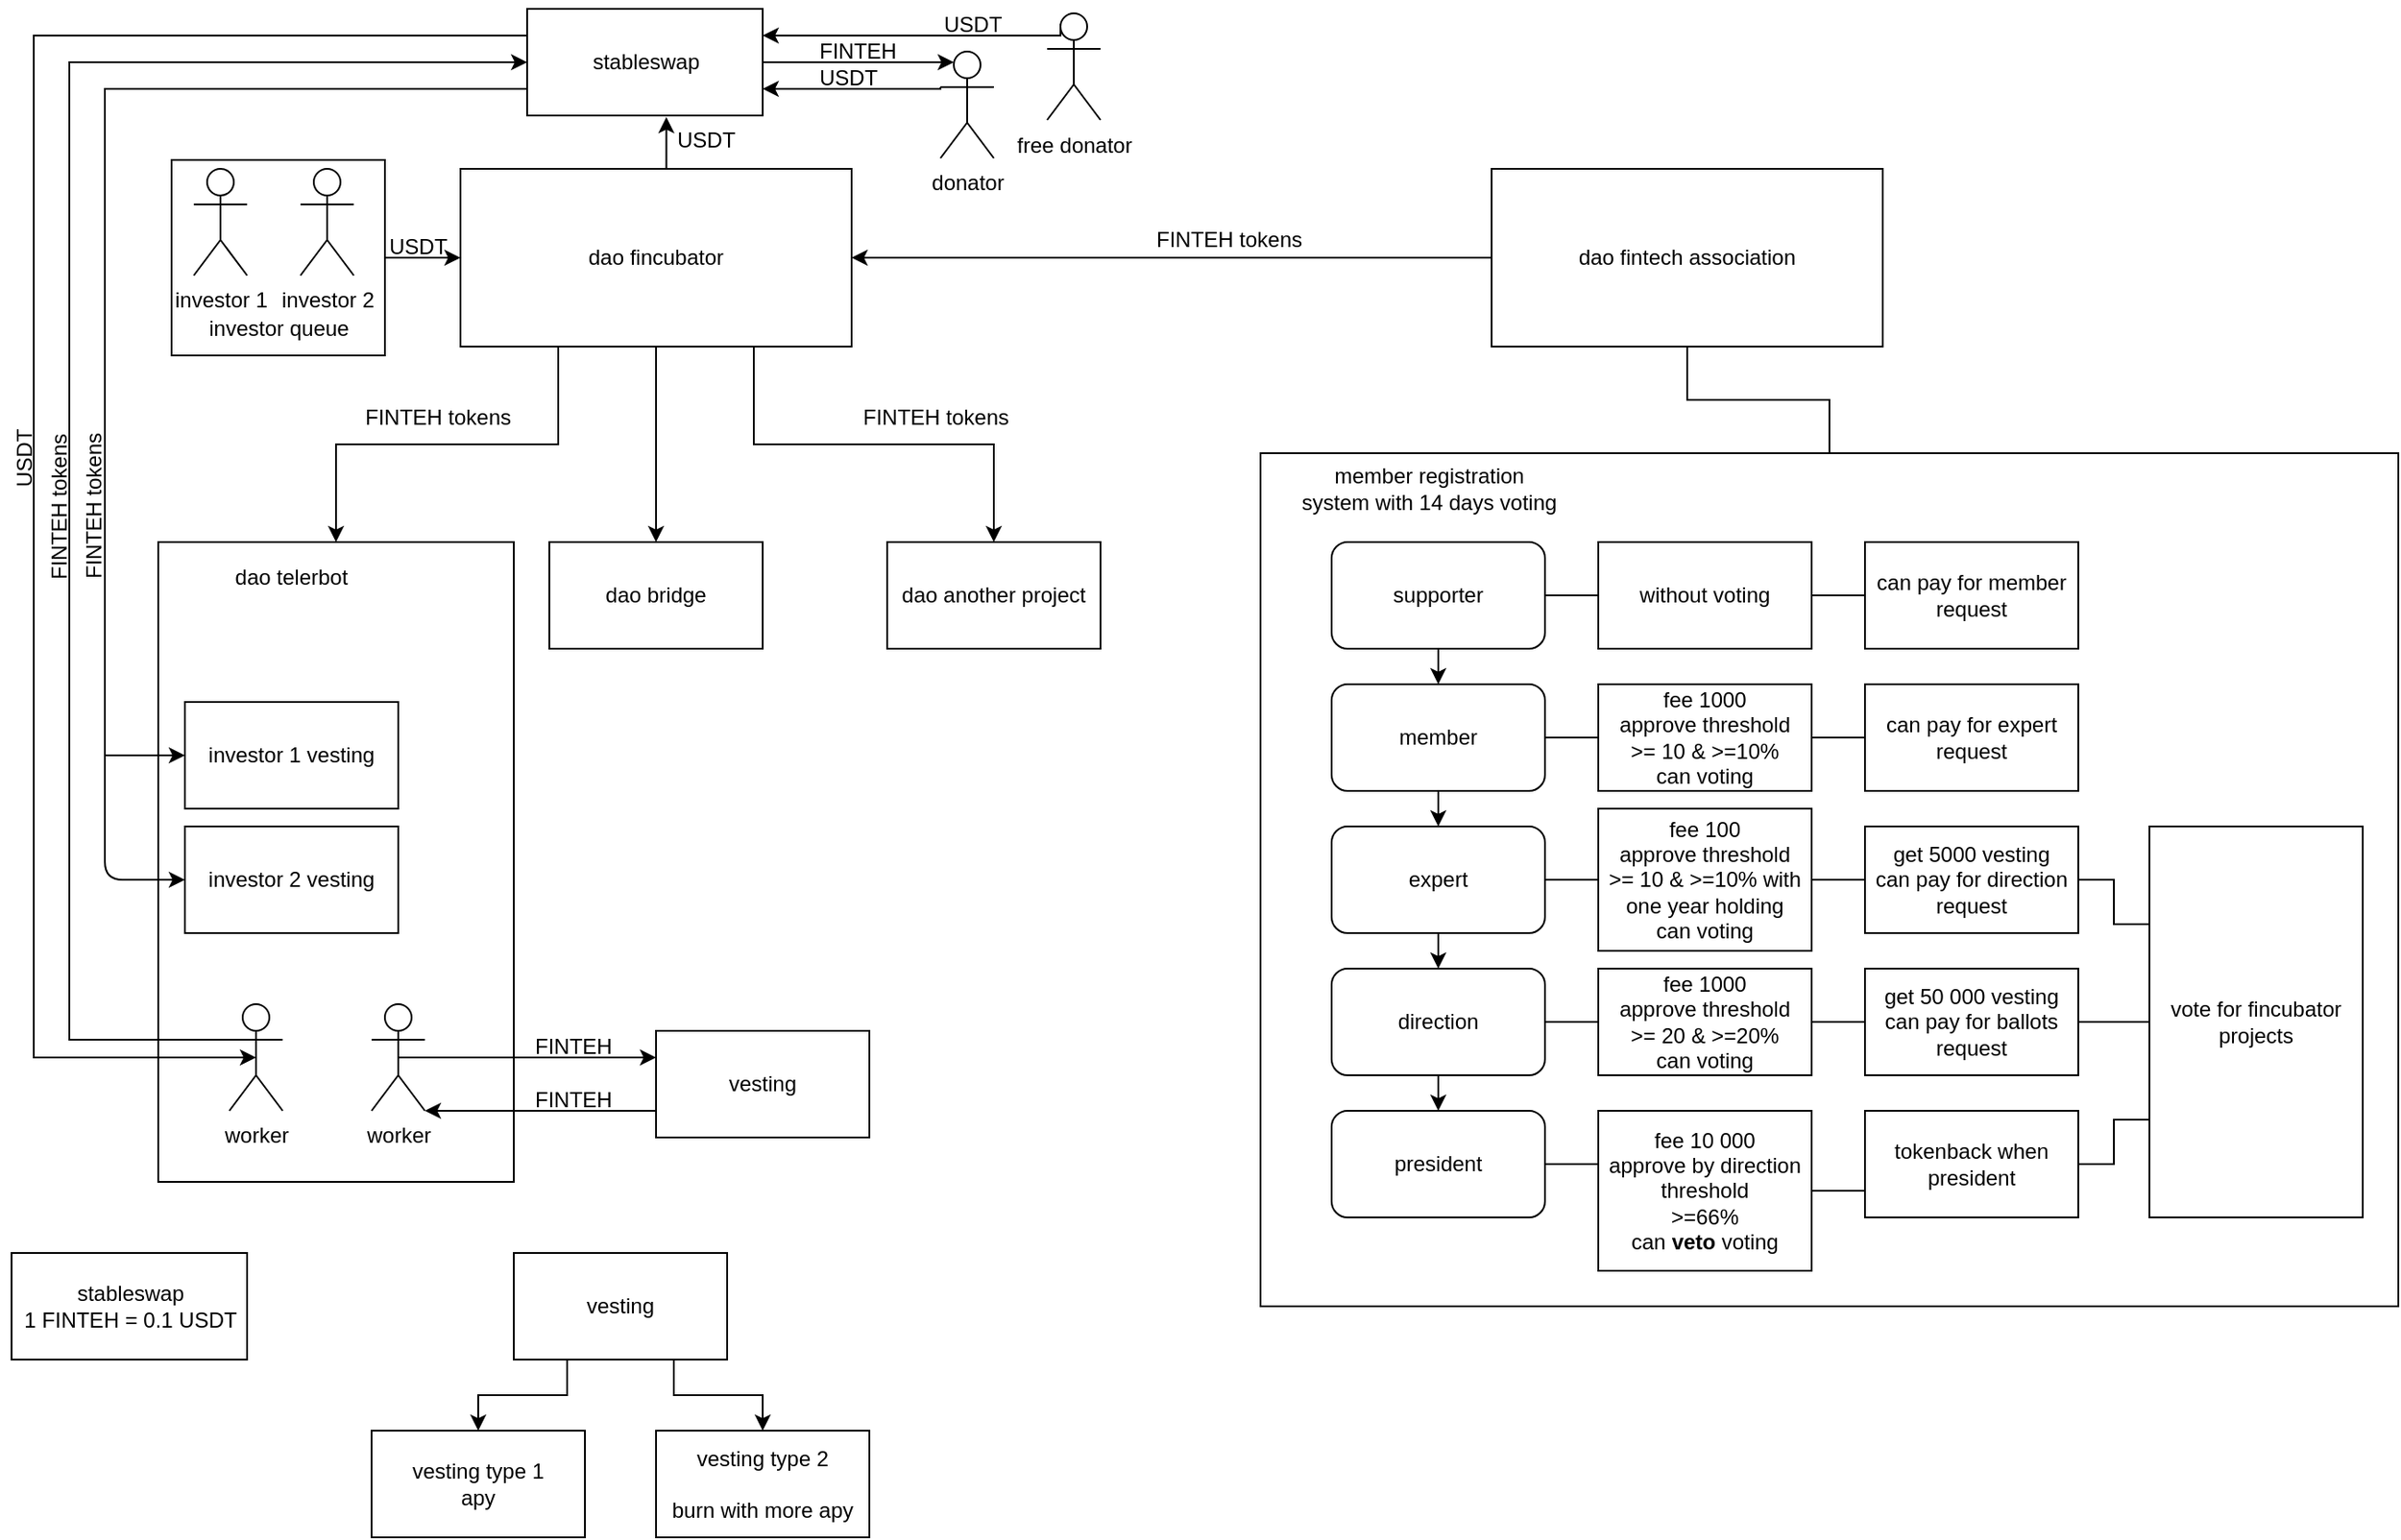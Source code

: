 <mxfile version="14.4.8" type="github">
  <diagram id="6a731a19-8d31-9384-78a2-239565b7b9f0" name="Page-1">
    <mxGraphModel dx="3245" dy="1214" grid="1" gridSize="10" guides="1" tooltips="1" connect="1" arrows="1" fold="1" page="1" pageScale="1" pageWidth="1169" pageHeight="827" background="#ffffff" math="0" shadow="0">
      <root>
        <mxCell id="0" />
        <mxCell id="1" parent="0" />
        <mxCell id="Tn-8CT3KJRF8G7JqvR9h-2187" value="" style="rounded=0;whiteSpace=wrap;html=1;align=left;" vertex="1" parent="1">
          <mxGeometry x="-1056" y="335" width="200" height="360" as="geometry" />
        </mxCell>
        <mxCell id="Tn-8CT3KJRF8G7JqvR9h-2226" value="" style="rounded=0;whiteSpace=wrap;html=1;" vertex="1" parent="1">
          <mxGeometry x="-436" y="285" width="640" height="480" as="geometry" />
        </mxCell>
        <mxCell id="Tn-8CT3KJRF8G7JqvR9h-2229" style="edgeStyle=orthogonalEdgeStyle;rounded=0;orthogonalLoop=1;jettySize=auto;html=1;exitX=0.25;exitY=1;exitDx=0;exitDy=0;entryX=0.5;entryY=0;entryDx=0;entryDy=0;endArrow=classic;endFill=1;" edge="1" parent="1" source="Tn-8CT3KJRF8G7JqvR9h-2185" target="Tn-8CT3KJRF8G7JqvR9h-2187">
          <mxGeometry relative="1" as="geometry" />
        </mxCell>
        <mxCell id="Tn-8CT3KJRF8G7JqvR9h-2232" style="edgeStyle=orthogonalEdgeStyle;rounded=0;orthogonalLoop=1;jettySize=auto;html=1;exitX=0.5;exitY=1;exitDx=0;exitDy=0;entryX=0.5;entryY=0;entryDx=0;entryDy=0;endArrow=classic;endFill=1;" edge="1" parent="1" source="Tn-8CT3KJRF8G7JqvR9h-2185" target="Tn-8CT3KJRF8G7JqvR9h-2227">
          <mxGeometry relative="1" as="geometry" />
        </mxCell>
        <mxCell id="Tn-8CT3KJRF8G7JqvR9h-2233" style="edgeStyle=orthogonalEdgeStyle;rounded=0;orthogonalLoop=1;jettySize=auto;html=1;exitX=0.75;exitY=1;exitDx=0;exitDy=0;entryX=0.5;entryY=0;entryDx=0;entryDy=0;endArrow=classic;endFill=1;" edge="1" parent="1" source="Tn-8CT3KJRF8G7JqvR9h-2185" target="Tn-8CT3KJRF8G7JqvR9h-2228">
          <mxGeometry relative="1" as="geometry" />
        </mxCell>
        <mxCell id="Tn-8CT3KJRF8G7JqvR9h-2254" style="edgeStyle=orthogonalEdgeStyle;rounded=0;orthogonalLoop=1;jettySize=auto;html=1;exitX=0.5;exitY=0;exitDx=0;exitDy=0;entryX=0.591;entryY=1.015;entryDx=0;entryDy=0;entryPerimeter=0;endArrow=classic;endFill=1;" edge="1" parent="1" source="Tn-8CT3KJRF8G7JqvR9h-2185" target="Tn-8CT3KJRF8G7JqvR9h-2186">
          <mxGeometry relative="1" as="geometry" />
        </mxCell>
        <mxCell id="Tn-8CT3KJRF8G7JqvR9h-2185" value="dao fincubator" style="rounded=0;whiteSpace=wrap;html=1;" vertex="1" parent="1">
          <mxGeometry x="-886" y="125" width="220" height="100" as="geometry" />
        </mxCell>
        <mxCell id="Tn-8CT3KJRF8G7JqvR9h-2283" style="edgeStyle=orthogonalEdgeStyle;rounded=0;orthogonalLoop=1;jettySize=auto;html=1;exitX=1;exitY=0.5;exitDx=0;exitDy=0;entryX=0.25;entryY=0.1;entryDx=0;entryDy=0;entryPerimeter=0;startArrow=none;startFill=0;endArrow=classic;endFill=1;" edge="1" parent="1" source="Tn-8CT3KJRF8G7JqvR9h-2186" target="Tn-8CT3KJRF8G7JqvR9h-2244">
          <mxGeometry relative="1" as="geometry">
            <Array as="points">
              <mxPoint x="-666" y="65" />
            </Array>
          </mxGeometry>
        </mxCell>
        <mxCell id="Tn-8CT3KJRF8G7JqvR9h-2289" style="edgeStyle=orthogonalEdgeStyle;rounded=0;orthogonalLoop=1;jettySize=auto;html=1;exitX=0;exitY=0.25;exitDx=0;exitDy=0;entryX=0.5;entryY=0.5;entryDx=0;entryDy=0;entryPerimeter=0;startArrow=none;startFill=0;endArrow=classic;endFill=1;" edge="1" parent="1" source="Tn-8CT3KJRF8G7JqvR9h-2186" target="Tn-8CT3KJRF8G7JqvR9h-2242">
          <mxGeometry relative="1" as="geometry">
            <Array as="points">
              <mxPoint x="-1126" y="50" />
              <mxPoint x="-1126" y="625" />
            </Array>
          </mxGeometry>
        </mxCell>
        <mxCell id="Tn-8CT3KJRF8G7JqvR9h-2296" style="edgeStyle=orthogonalEdgeStyle;rounded=0;orthogonalLoop=1;jettySize=auto;html=1;exitX=0;exitY=0.75;exitDx=0;exitDy=0;entryX=0;entryY=0.5;entryDx=0;entryDy=0;startArrow=none;startFill=0;endArrow=classic;endFill=1;" edge="1" parent="1" source="Tn-8CT3KJRF8G7JqvR9h-2186" target="Tn-8CT3KJRF8G7JqvR9h-2293">
          <mxGeometry relative="1" as="geometry">
            <Array as="points">
              <mxPoint x="-1086" y="80" />
              <mxPoint x="-1086" y="455" />
            </Array>
          </mxGeometry>
        </mxCell>
        <mxCell id="Tn-8CT3KJRF8G7JqvR9h-2186" value="&lt;div&gt;stableswap&lt;/div&gt;" style="rounded=0;whiteSpace=wrap;html=1;" vertex="1" parent="1">
          <mxGeometry x="-848.5" y="35" width="132.5" height="60" as="geometry" />
        </mxCell>
        <mxCell id="Tn-8CT3KJRF8G7JqvR9h-2234" style="edgeStyle=orthogonalEdgeStyle;rounded=0;orthogonalLoop=1;jettySize=auto;html=1;exitX=0.5;exitY=1;exitDx=0;exitDy=0;endArrow=none;endFill=0;" edge="1" parent="1" source="Tn-8CT3KJRF8G7JqvR9h-2188" target="Tn-8CT3KJRF8G7JqvR9h-2226">
          <mxGeometry relative="1" as="geometry" />
        </mxCell>
        <mxCell id="Tn-8CT3KJRF8G7JqvR9h-2235" style="edgeStyle=orthogonalEdgeStyle;rounded=0;orthogonalLoop=1;jettySize=auto;html=1;exitX=0;exitY=0.5;exitDx=0;exitDy=0;endArrow=classic;endFill=1;" edge="1" parent="1" source="Tn-8CT3KJRF8G7JqvR9h-2188" target="Tn-8CT3KJRF8G7JqvR9h-2185">
          <mxGeometry relative="1" as="geometry" />
        </mxCell>
        <mxCell id="Tn-8CT3KJRF8G7JqvR9h-2188" value="dao fintech association" style="rounded=0;whiteSpace=wrap;html=1;" vertex="1" parent="1">
          <mxGeometry x="-306" y="125" width="220" height="100" as="geometry" />
        </mxCell>
        <mxCell id="Tn-8CT3KJRF8G7JqvR9h-2198" style="edgeStyle=orthogonalEdgeStyle;rounded=0;orthogonalLoop=1;jettySize=auto;html=1;exitX=0.5;exitY=1;exitDx=0;exitDy=0;entryX=0.5;entryY=0;entryDx=0;entryDy=0;" edge="1" parent="1" source="Tn-8CT3KJRF8G7JqvR9h-2191" target="Tn-8CT3KJRF8G7JqvR9h-2192">
          <mxGeometry relative="1" as="geometry" />
        </mxCell>
        <mxCell id="Tn-8CT3KJRF8G7JqvR9h-2207" style="edgeStyle=orthogonalEdgeStyle;rounded=0;orthogonalLoop=1;jettySize=auto;html=1;exitX=1;exitY=0.5;exitDx=0;exitDy=0;entryX=0;entryY=0.5;entryDx=0;entryDy=0;endArrow=none;endFill=0;" edge="1" parent="1" source="Tn-8CT3KJRF8G7JqvR9h-2191" target="Tn-8CT3KJRF8G7JqvR9h-2206">
          <mxGeometry relative="1" as="geometry" />
        </mxCell>
        <mxCell id="Tn-8CT3KJRF8G7JqvR9h-2191" value="supporter" style="rounded=1;whiteSpace=wrap;html=1;" vertex="1" parent="1">
          <mxGeometry x="-396" y="335" width="120" height="60" as="geometry" />
        </mxCell>
        <mxCell id="Tn-8CT3KJRF8G7JqvR9h-2199" style="edgeStyle=orthogonalEdgeStyle;rounded=0;orthogonalLoop=1;jettySize=auto;html=1;exitX=0.5;exitY=1;exitDx=0;exitDy=0;entryX=0.5;entryY=0;entryDx=0;entryDy=0;" edge="1" parent="1" source="Tn-8CT3KJRF8G7JqvR9h-2192" target="Tn-8CT3KJRF8G7JqvR9h-2193">
          <mxGeometry relative="1" as="geometry" />
        </mxCell>
        <mxCell id="Tn-8CT3KJRF8G7JqvR9h-2212" style="edgeStyle=orthogonalEdgeStyle;rounded=0;orthogonalLoop=1;jettySize=auto;html=1;exitX=1;exitY=0.5;exitDx=0;exitDy=0;entryX=0;entryY=0.5;entryDx=0;entryDy=0;endArrow=none;endFill=0;" edge="1" parent="1" source="Tn-8CT3KJRF8G7JqvR9h-2192" target="Tn-8CT3KJRF8G7JqvR9h-2208">
          <mxGeometry relative="1" as="geometry" />
        </mxCell>
        <mxCell id="Tn-8CT3KJRF8G7JqvR9h-2192" value="member" style="rounded=1;whiteSpace=wrap;html=1;" vertex="1" parent="1">
          <mxGeometry x="-396" y="415" width="120" height="60" as="geometry" />
        </mxCell>
        <mxCell id="Tn-8CT3KJRF8G7JqvR9h-2200" style="edgeStyle=orthogonalEdgeStyle;rounded=0;orthogonalLoop=1;jettySize=auto;html=1;exitX=0.5;exitY=1;exitDx=0;exitDy=0;entryX=0.5;entryY=0;entryDx=0;entryDy=0;" edge="1" parent="1" source="Tn-8CT3KJRF8G7JqvR9h-2193" target="Tn-8CT3KJRF8G7JqvR9h-2194">
          <mxGeometry relative="1" as="geometry" />
        </mxCell>
        <mxCell id="Tn-8CT3KJRF8G7JqvR9h-2218" style="edgeStyle=orthogonalEdgeStyle;rounded=0;orthogonalLoop=1;jettySize=auto;html=1;exitX=1;exitY=0.5;exitDx=0;exitDy=0;endArrow=none;endFill=0;" edge="1" parent="1" source="Tn-8CT3KJRF8G7JqvR9h-2193" target="Tn-8CT3KJRF8G7JqvR9h-2209">
          <mxGeometry relative="1" as="geometry" />
        </mxCell>
        <mxCell id="Tn-8CT3KJRF8G7JqvR9h-2193" value="expert" style="rounded=1;whiteSpace=wrap;html=1;" vertex="1" parent="1">
          <mxGeometry x="-396" y="495" width="120" height="60" as="geometry" />
        </mxCell>
        <mxCell id="Tn-8CT3KJRF8G7JqvR9h-2201" style="edgeStyle=orthogonalEdgeStyle;rounded=0;orthogonalLoop=1;jettySize=auto;html=1;exitX=0.5;exitY=1;exitDx=0;exitDy=0;entryX=0.5;entryY=0;entryDx=0;entryDy=0;" edge="1" parent="1" source="Tn-8CT3KJRF8G7JqvR9h-2194" target="Tn-8CT3KJRF8G7JqvR9h-2195">
          <mxGeometry relative="1" as="geometry" />
        </mxCell>
        <mxCell id="Tn-8CT3KJRF8G7JqvR9h-2219" style="edgeStyle=orthogonalEdgeStyle;rounded=0;orthogonalLoop=1;jettySize=auto;html=1;exitX=1;exitY=0.5;exitDx=0;exitDy=0;entryX=0;entryY=0.5;entryDx=0;entryDy=0;endArrow=none;endFill=0;" edge="1" parent="1" source="Tn-8CT3KJRF8G7JqvR9h-2194" target="Tn-8CT3KJRF8G7JqvR9h-2210">
          <mxGeometry relative="1" as="geometry" />
        </mxCell>
        <mxCell id="Tn-8CT3KJRF8G7JqvR9h-2194" value="direction" style="rounded=1;whiteSpace=wrap;html=1;" vertex="1" parent="1">
          <mxGeometry x="-396" y="575" width="120" height="60" as="geometry" />
        </mxCell>
        <mxCell id="Tn-8CT3KJRF8G7JqvR9h-2220" style="edgeStyle=orthogonalEdgeStyle;rounded=0;orthogonalLoop=1;jettySize=auto;html=1;exitX=1;exitY=0.5;exitDx=0;exitDy=0;entryX=0;entryY=0.5;entryDx=0;entryDy=0;endArrow=none;endFill=0;" edge="1" parent="1" source="Tn-8CT3KJRF8G7JqvR9h-2195" target="Tn-8CT3KJRF8G7JqvR9h-2211">
          <mxGeometry relative="1" as="geometry" />
        </mxCell>
        <mxCell id="Tn-8CT3KJRF8G7JqvR9h-2195" value="president" style="rounded=1;whiteSpace=wrap;html=1;" vertex="1" parent="1">
          <mxGeometry x="-396" y="655" width="120" height="60" as="geometry" />
        </mxCell>
        <mxCell id="Tn-8CT3KJRF8G7JqvR9h-2196" value="&lt;div&gt;member registration system with 14 days voting &lt;/div&gt;" style="text;html=1;strokeColor=none;fillColor=none;align=center;verticalAlign=middle;whiteSpace=wrap;rounded=0;" vertex="1" parent="1">
          <mxGeometry x="-416" y="295" width="150" height="20" as="geometry" />
        </mxCell>
        <mxCell id="Tn-8CT3KJRF8G7JqvR9h-2221" style="edgeStyle=orthogonalEdgeStyle;rounded=0;orthogonalLoop=1;jettySize=auto;html=1;exitX=1;exitY=0.5;exitDx=0;exitDy=0;entryX=0;entryY=0.5;entryDx=0;entryDy=0;endArrow=none;endFill=0;" edge="1" parent="1" source="Tn-8CT3KJRF8G7JqvR9h-2206" target="Tn-8CT3KJRF8G7JqvR9h-2213">
          <mxGeometry relative="1" as="geometry" />
        </mxCell>
        <mxCell id="Tn-8CT3KJRF8G7JqvR9h-2206" value="without voting" style="rounded=0;whiteSpace=wrap;html=1;" vertex="1" parent="1">
          <mxGeometry x="-246" y="335" width="120" height="60" as="geometry" />
        </mxCell>
        <mxCell id="Tn-8CT3KJRF8G7JqvR9h-2222" style="edgeStyle=orthogonalEdgeStyle;rounded=0;orthogonalLoop=1;jettySize=auto;html=1;exitX=1;exitY=0.5;exitDx=0;exitDy=0;entryX=0;entryY=0.5;entryDx=0;entryDy=0;endArrow=none;endFill=0;" edge="1" parent="1" source="Tn-8CT3KJRF8G7JqvR9h-2208" target="Tn-8CT3KJRF8G7JqvR9h-2214">
          <mxGeometry relative="1" as="geometry" />
        </mxCell>
        <mxCell id="Tn-8CT3KJRF8G7JqvR9h-2208" value="&lt;div&gt;fee 1000&lt;/div&gt;&lt;div&gt;approve threshold&lt;/div&gt;&lt;div&gt;&amp;gt;= 10 &amp;amp; &amp;gt;=10%&lt;/div&gt;&lt;div&gt;can voting&lt;/div&gt;" style="rounded=0;whiteSpace=wrap;html=1;" vertex="1" parent="1">
          <mxGeometry x="-246" y="415" width="120" height="60" as="geometry" />
        </mxCell>
        <mxCell id="Tn-8CT3KJRF8G7JqvR9h-2223" style="edgeStyle=orthogonalEdgeStyle;rounded=0;orthogonalLoop=1;jettySize=auto;html=1;exitX=1;exitY=0.5;exitDx=0;exitDy=0;entryX=0;entryY=0.5;entryDx=0;entryDy=0;endArrow=none;endFill=0;" edge="1" parent="1" source="Tn-8CT3KJRF8G7JqvR9h-2209" target="Tn-8CT3KJRF8G7JqvR9h-2215">
          <mxGeometry relative="1" as="geometry" />
        </mxCell>
        <mxCell id="Tn-8CT3KJRF8G7JqvR9h-2209" value="&lt;div&gt;fee 100&lt;/div&gt;&lt;div&gt;approve threshold&lt;/div&gt;&lt;div&gt;&amp;gt;= 10 &amp;amp; &amp;gt;=10% with one year holding&lt;br&gt;&lt;/div&gt;&lt;div&gt;can voting&lt;/div&gt;" style="rounded=0;whiteSpace=wrap;html=1;" vertex="1" parent="1">
          <mxGeometry x="-246" y="485" width="120" height="80" as="geometry" />
        </mxCell>
        <mxCell id="Tn-8CT3KJRF8G7JqvR9h-2224" style="edgeStyle=orthogonalEdgeStyle;rounded=0;orthogonalLoop=1;jettySize=auto;html=1;exitX=1;exitY=0.5;exitDx=0;exitDy=0;entryX=0;entryY=0.5;entryDx=0;entryDy=0;endArrow=none;endFill=0;" edge="1" parent="1" source="Tn-8CT3KJRF8G7JqvR9h-2210" target="Tn-8CT3KJRF8G7JqvR9h-2216">
          <mxGeometry relative="1" as="geometry" />
        </mxCell>
        <mxCell id="Tn-8CT3KJRF8G7JqvR9h-2210" value="&lt;div&gt;fee 1000&lt;/div&gt;&lt;div&gt;approve threshold&lt;/div&gt;&lt;div&gt;&amp;gt;= 20 &amp;amp; &amp;gt;=20%&lt;/div&gt;&lt;div&gt;can voting&lt;/div&gt;" style="rounded=0;whiteSpace=wrap;html=1;" vertex="1" parent="1">
          <mxGeometry x="-246" y="575" width="120" height="60" as="geometry" />
        </mxCell>
        <mxCell id="Tn-8CT3KJRF8G7JqvR9h-2225" style="edgeStyle=orthogonalEdgeStyle;rounded=0;orthogonalLoop=1;jettySize=auto;html=1;exitX=1;exitY=0.5;exitDx=0;exitDy=0;entryX=0;entryY=0.5;entryDx=0;entryDy=0;endArrow=none;endFill=0;" edge="1" parent="1" source="Tn-8CT3KJRF8G7JqvR9h-2211" target="Tn-8CT3KJRF8G7JqvR9h-2217">
          <mxGeometry relative="1" as="geometry" />
        </mxCell>
        <mxCell id="Tn-8CT3KJRF8G7JqvR9h-2211" value="&lt;div&gt;fee 10 000&lt;/div&gt;&lt;div&gt;approve by direction&lt;/div&gt;&lt;div&gt;threshold&lt;/div&gt;&lt;div&gt;&amp;gt;=66%&lt;/div&gt;can&lt;b&gt; veto&lt;/b&gt; voting" style="rounded=0;whiteSpace=wrap;html=1;" vertex="1" parent="1">
          <mxGeometry x="-246" y="655" width="120" height="90" as="geometry" />
        </mxCell>
        <mxCell id="Tn-8CT3KJRF8G7JqvR9h-2213" value="can pay for &lt;span class=&quot;VIiyi&quot; lang=&quot;en&quot;&gt;&lt;span class=&quot;JLqJ4b ChMk0b&quot;&gt;&lt;span&gt;member request&lt;/span&gt;&lt;/span&gt;&lt;/span&gt; " style="rounded=0;whiteSpace=wrap;html=1;" vertex="1" parent="1">
          <mxGeometry x="-96" y="335" width="120" height="60" as="geometry" />
        </mxCell>
        <mxCell id="Tn-8CT3KJRF8G7JqvR9h-2214" value="can pay for expert&lt;span class=&quot;VIiyi&quot; lang=&quot;en&quot;&gt;&lt;span class=&quot;JLqJ4b ChMk0b&quot;&gt;&lt;span&gt; request&lt;/span&gt;&lt;/span&gt;&lt;/span&gt; " style="rounded=0;whiteSpace=wrap;html=1;" vertex="1" parent="1">
          <mxGeometry x="-96" y="415" width="120" height="60" as="geometry" />
        </mxCell>
        <mxCell id="Tn-8CT3KJRF8G7JqvR9h-2269" style="edgeStyle=orthogonalEdgeStyle;rounded=0;orthogonalLoop=1;jettySize=auto;html=1;exitX=1;exitY=0.5;exitDx=0;exitDy=0;entryX=0;entryY=0.25;entryDx=0;entryDy=0;startArrow=none;startFill=0;endArrow=none;endFill=0;" edge="1" parent="1" source="Tn-8CT3KJRF8G7JqvR9h-2215" target="Tn-8CT3KJRF8G7JqvR9h-2266">
          <mxGeometry relative="1" as="geometry" />
        </mxCell>
        <mxCell id="Tn-8CT3KJRF8G7JqvR9h-2215" value="&lt;div&gt;get 5000 vesting&lt;/div&gt;&lt;div&gt;can pay for direction&lt;span class=&quot;VIiyi&quot; lang=&quot;en&quot;&gt;&lt;span class=&quot;JLqJ4b ChMk0b&quot;&gt;&lt;span&gt; request&lt;/span&gt;&lt;/span&gt;&lt;/span&gt;&lt;/div&gt; " style="rounded=0;whiteSpace=wrap;html=1;" vertex="1" parent="1">
          <mxGeometry x="-96" y="495" width="120" height="60" as="geometry" />
        </mxCell>
        <mxCell id="Tn-8CT3KJRF8G7JqvR9h-2271" style="edgeStyle=orthogonalEdgeStyle;rounded=0;orthogonalLoop=1;jettySize=auto;html=1;exitX=1;exitY=0.5;exitDx=0;exitDy=0;entryX=0;entryY=0.5;entryDx=0;entryDy=0;startArrow=none;startFill=0;endArrow=none;endFill=0;" edge="1" parent="1" source="Tn-8CT3KJRF8G7JqvR9h-2216" target="Tn-8CT3KJRF8G7JqvR9h-2266">
          <mxGeometry relative="1" as="geometry" />
        </mxCell>
        <mxCell id="Tn-8CT3KJRF8G7JqvR9h-2216" value="&lt;div&gt;get 50 000 vesting&lt;/div&gt;&lt;div&gt;can pay for ballots&lt;span class=&quot;VIiyi&quot; lang=&quot;en&quot;&gt;&lt;span class=&quot;JLqJ4b ChMk0b&quot;&gt;&lt;span&gt; request&lt;/span&gt;&lt;/span&gt;&lt;/span&gt;&lt;/div&gt; " style="rounded=0;whiteSpace=wrap;html=1;" vertex="1" parent="1">
          <mxGeometry x="-96" y="575" width="120" height="60" as="geometry" />
        </mxCell>
        <mxCell id="Tn-8CT3KJRF8G7JqvR9h-2272" style="edgeStyle=orthogonalEdgeStyle;rounded=0;orthogonalLoop=1;jettySize=auto;html=1;exitX=1;exitY=0.5;exitDx=0;exitDy=0;entryX=0;entryY=0.75;entryDx=0;entryDy=0;startArrow=none;startFill=0;endArrow=none;endFill=0;" edge="1" parent="1" source="Tn-8CT3KJRF8G7JqvR9h-2217" target="Tn-8CT3KJRF8G7JqvR9h-2266">
          <mxGeometry relative="1" as="geometry" />
        </mxCell>
        <mxCell id="Tn-8CT3KJRF8G7JqvR9h-2217" value="tokenback when president" style="rounded=0;whiteSpace=wrap;html=1;" vertex="1" parent="1">
          <mxGeometry x="-96" y="655" width="120" height="60" as="geometry" />
        </mxCell>
        <mxCell id="Tn-8CT3KJRF8G7JqvR9h-2227" value="dao bridge" style="rounded=0;whiteSpace=wrap;html=1;" vertex="1" parent="1">
          <mxGeometry x="-836" y="335" width="120" height="60" as="geometry" />
        </mxCell>
        <mxCell id="Tn-8CT3KJRF8G7JqvR9h-2228" value="dao another project" style="rounded=0;whiteSpace=wrap;html=1;" vertex="1" parent="1">
          <mxGeometry x="-646" y="335" width="120" height="60" as="geometry" />
        </mxCell>
        <mxCell id="Tn-8CT3KJRF8G7JqvR9h-2237" value="FINTEH tokens" style="text;html=1;strokeColor=none;fillColor=none;align=center;verticalAlign=middle;whiteSpace=wrap;rounded=0;" vertex="1" parent="1">
          <mxGeometry x="-501" y="155" width="95" height="20" as="geometry" />
        </mxCell>
        <mxCell id="Tn-8CT3KJRF8G7JqvR9h-2238" value="FINTEH tokens" style="text;html=1;strokeColor=none;fillColor=none;align=center;verticalAlign=middle;whiteSpace=wrap;rounded=0;" vertex="1" parent="1">
          <mxGeometry x="-666" y="255" width="95" height="20" as="geometry" />
        </mxCell>
        <mxCell id="Tn-8CT3KJRF8G7JqvR9h-2239" value="FINTEH tokens" style="text;html=1;strokeColor=none;fillColor=none;align=center;verticalAlign=middle;whiteSpace=wrap;rounded=0;" vertex="1" parent="1">
          <mxGeometry x="-946" y="255" width="95" height="20" as="geometry" />
        </mxCell>
        <mxCell id="Tn-8CT3KJRF8G7JqvR9h-2240" value="FINTEH tokens" style="text;html=1;strokeColor=none;fillColor=none;align=center;verticalAlign=middle;whiteSpace=wrap;rounded=0;rotation=-90;" vertex="1" parent="1">
          <mxGeometry x="-1139.5" y="305" width="95" height="20" as="geometry" />
        </mxCell>
        <mxCell id="Tn-8CT3KJRF8G7JqvR9h-2252" style="edgeStyle=orthogonalEdgeStyle;rounded=0;orthogonalLoop=1;jettySize=auto;html=1;exitX=0;exitY=0.333;exitDx=0;exitDy=0;exitPerimeter=0;entryX=0;entryY=0.5;entryDx=0;entryDy=0;endArrow=classic;endFill=1;" edge="1" parent="1" source="Tn-8CT3KJRF8G7JqvR9h-2242" target="Tn-8CT3KJRF8G7JqvR9h-2186">
          <mxGeometry relative="1" as="geometry">
            <Array as="points">
              <mxPoint x="-1106" y="615" />
              <mxPoint x="-1106" y="65" />
            </Array>
          </mxGeometry>
        </mxCell>
        <mxCell id="Tn-8CT3KJRF8G7JqvR9h-2242" value="worker" style="shape=umlActor;verticalLabelPosition=bottom;verticalAlign=top;html=1;outlineConnect=0;" vertex="1" parent="1">
          <mxGeometry x="-1016" y="595" width="30" height="60" as="geometry" />
        </mxCell>
        <mxCell id="Tn-8CT3KJRF8G7JqvR9h-2265" style="edgeStyle=orthogonalEdgeStyle;rounded=0;orthogonalLoop=1;jettySize=auto;html=1;exitX=0;exitY=0.333;exitDx=0;exitDy=0;exitPerimeter=0;entryX=1;entryY=0.75;entryDx=0;entryDy=0;startArrow=none;startFill=0;endArrow=classic;endFill=1;" edge="1" parent="1" source="Tn-8CT3KJRF8G7JqvR9h-2244" target="Tn-8CT3KJRF8G7JqvR9h-2186">
          <mxGeometry relative="1" as="geometry">
            <Array as="points">
              <mxPoint x="-616" y="80" />
            </Array>
          </mxGeometry>
        </mxCell>
        <mxCell id="Tn-8CT3KJRF8G7JqvR9h-2244" value="donator" style="shape=umlActor;verticalLabelPosition=bottom;verticalAlign=top;html=1;outlineConnect=0;" vertex="1" parent="1">
          <mxGeometry x="-616" y="59" width="30" height="60" as="geometry" />
        </mxCell>
        <mxCell id="Tn-8CT3KJRF8G7JqvR9h-2255" value="USDT" style="text;whiteSpace=wrap;html=1;" vertex="1" parent="1">
          <mxGeometry x="-928.5" y="155" width="60" height="30" as="geometry" />
        </mxCell>
        <mxCell id="Tn-8CT3KJRF8G7JqvR9h-2266" value="vote for fincubator projects" style="rounded=0;whiteSpace=wrap;html=1;" vertex="1" parent="1">
          <mxGeometry x="64" y="495" width="120" height="220" as="geometry" />
        </mxCell>
        <mxCell id="Tn-8CT3KJRF8G7JqvR9h-2270" value="USDT" style="text;whiteSpace=wrap;html=1;" vertex="1" parent="1">
          <mxGeometry x="-686" y="60" width="60" height="15" as="geometry" />
        </mxCell>
        <mxCell id="Tn-8CT3KJRF8G7JqvR9h-2273" value="USDT" style="text;whiteSpace=wrap;html=1;" vertex="1" parent="1">
          <mxGeometry x="-766" y="95" width="60" height="30" as="geometry" />
        </mxCell>
        <mxCell id="Tn-8CT3KJRF8G7JqvR9h-2278" style="edgeStyle=orthogonalEdgeStyle;rounded=0;orthogonalLoop=1;jettySize=auto;html=1;exitX=1;exitY=0.5;exitDx=0;exitDy=0;entryX=0;entryY=0.5;entryDx=0;entryDy=0;startArrow=none;startFill=0;endArrow=classic;endFill=1;" edge="1" parent="1" source="Tn-8CT3KJRF8G7JqvR9h-2274" target="Tn-8CT3KJRF8G7JqvR9h-2185">
          <mxGeometry relative="1" as="geometry" />
        </mxCell>
        <mxCell id="Tn-8CT3KJRF8G7JqvR9h-2274" value="" style="rounded=0;whiteSpace=wrap;html=1;" vertex="1" parent="1">
          <mxGeometry x="-1048.5" y="120" width="120" height="110" as="geometry" />
        </mxCell>
        <mxCell id="Tn-8CT3KJRF8G7JqvR9h-2243" value="investor 1" style="shape=umlActor;verticalLabelPosition=bottom;verticalAlign=top;html=1;outlineConnect=0;" vertex="1" parent="1">
          <mxGeometry x="-1036" y="125" width="30" height="60" as="geometry" />
        </mxCell>
        <mxCell id="Tn-8CT3KJRF8G7JqvR9h-2275" value="investor 2" style="shape=umlActor;verticalLabelPosition=bottom;verticalAlign=top;html=1;outlineConnect=0;" vertex="1" parent="1">
          <mxGeometry x="-976" y="125" width="30" height="60" as="geometry" />
        </mxCell>
        <mxCell id="Tn-8CT3KJRF8G7JqvR9h-2276" value="investor queue" style="text;html=1;strokeColor=none;fillColor=none;align=center;verticalAlign=middle;whiteSpace=wrap;rounded=0;" vertex="1" parent="1">
          <mxGeometry x="-1033.5" y="205" width="90" height="20" as="geometry" />
        </mxCell>
        <mxCell id="Tn-8CT3KJRF8G7JqvR9h-2279" value="&lt;div&gt;stableswap&lt;/div&gt;&lt;div&gt;1 FINTEH = 0.1 USDT&lt;br&gt;&lt;/div&gt;" style="rounded=0;whiteSpace=wrap;html=1;" vertex="1" parent="1">
          <mxGeometry x="-1138.5" y="735" width="132.5" height="60" as="geometry" />
        </mxCell>
        <mxCell id="Tn-8CT3KJRF8G7JqvR9h-2284" style="edgeStyle=orthogonalEdgeStyle;rounded=0;orthogonalLoop=1;jettySize=auto;html=1;exitX=0.25;exitY=0.1;exitDx=0;exitDy=0;exitPerimeter=0;entryX=1;entryY=0.25;entryDx=0;entryDy=0;startArrow=none;startFill=0;endArrow=classic;endFill=1;" edge="1" parent="1" source="Tn-8CT3KJRF8G7JqvR9h-2280" target="Tn-8CT3KJRF8G7JqvR9h-2186">
          <mxGeometry relative="1" as="geometry">
            <Array as="points">
              <mxPoint x="-549" y="50" />
            </Array>
          </mxGeometry>
        </mxCell>
        <mxCell id="Tn-8CT3KJRF8G7JqvR9h-2280" value="free donator" style="shape=umlActor;verticalLabelPosition=bottom;verticalAlign=top;html=1;outlineConnect=0;" vertex="1" parent="1">
          <mxGeometry x="-556" y="37.5" width="30" height="60" as="geometry" />
        </mxCell>
        <mxCell id="Tn-8CT3KJRF8G7JqvR9h-2281" value="FINTEH" style="text;whiteSpace=wrap;html=1;" vertex="1" parent="1">
          <mxGeometry x="-686" y="45" width="60" height="30" as="geometry" />
        </mxCell>
        <mxCell id="Tn-8CT3KJRF8G7JqvR9h-2285" value="USDT" style="text;whiteSpace=wrap;html=1;" vertex="1" parent="1">
          <mxGeometry x="-616" y="30" width="60" height="15" as="geometry" />
        </mxCell>
        <mxCell id="Tn-8CT3KJRF8G7JqvR9h-2292" value="USDT" style="text;whiteSpace=wrap;html=1;rotation=-90;" vertex="1" parent="1">
          <mxGeometry x="-1160" y="261" width="60" height="30" as="geometry" />
        </mxCell>
        <mxCell id="Tn-8CT3KJRF8G7JqvR9h-2293" value="investor 1 vesting" style="rounded=0;whiteSpace=wrap;html=1;" vertex="1" parent="1">
          <mxGeometry x="-1041" y="425" width="120" height="60" as="geometry" />
        </mxCell>
        <mxCell id="Tn-8CT3KJRF8G7JqvR9h-2294" value="investor 2 vesting" style="rounded=0;whiteSpace=wrap;html=1;" vertex="1" parent="1">
          <mxGeometry x="-1041" y="495" width="120" height="60" as="geometry" />
        </mxCell>
        <mxCell id="Tn-8CT3KJRF8G7JqvR9h-2295" value="dao telerbot" style="text;html=1;strokeColor=none;fillColor=none;align=center;verticalAlign=middle;whiteSpace=wrap;rounded=0;" vertex="1" parent="1">
          <mxGeometry x="-1016" y="345" width="70" height="20" as="geometry" />
        </mxCell>
        <mxCell id="Tn-8CT3KJRF8G7JqvR9h-2299" value="FINTEH tokens" style="text;html=1;strokeColor=none;fillColor=none;align=center;verticalAlign=middle;whiteSpace=wrap;rounded=0;rotation=-90;" vertex="1" parent="1">
          <mxGeometry x="-1159" y="305" width="95" height="20" as="geometry" />
        </mxCell>
        <mxCell id="Tn-8CT3KJRF8G7JqvR9h-2300" value="" style="endArrow=classic;html=1;entryX=0;entryY=0.5;entryDx=0;entryDy=0;" edge="1" parent="1" target="Tn-8CT3KJRF8G7JqvR9h-2294">
          <mxGeometry width="50" height="50" relative="1" as="geometry">
            <mxPoint x="-1086" y="455" as="sourcePoint" />
            <mxPoint x="-846" y="415" as="targetPoint" />
            <Array as="points">
              <mxPoint x="-1086" y="525" />
            </Array>
          </mxGeometry>
        </mxCell>
        <mxCell id="Tn-8CT3KJRF8G7JqvR9h-2304" style="edgeStyle=orthogonalEdgeStyle;rounded=0;orthogonalLoop=1;jettySize=auto;html=1;exitX=0.5;exitY=0.5;exitDx=0;exitDy=0;exitPerimeter=0;entryX=0;entryY=0.25;entryDx=0;entryDy=0;startArrow=none;startFill=0;endArrow=classic;endFill=1;" edge="1" parent="1" source="Tn-8CT3KJRF8G7JqvR9h-2302" target="Tn-8CT3KJRF8G7JqvR9h-2303">
          <mxGeometry relative="1" as="geometry" />
        </mxCell>
        <mxCell id="Tn-8CT3KJRF8G7JqvR9h-2302" value="worker" style="shape=umlActor;verticalLabelPosition=bottom;verticalAlign=top;html=1;outlineConnect=0;" vertex="1" parent="1">
          <mxGeometry x="-936" y="595" width="30" height="60" as="geometry" />
        </mxCell>
        <mxCell id="Tn-8CT3KJRF8G7JqvR9h-2306" style="edgeStyle=orthogonalEdgeStyle;rounded=0;orthogonalLoop=1;jettySize=auto;html=1;exitX=0;exitY=0.75;exitDx=0;exitDy=0;entryX=1;entryY=1;entryDx=0;entryDy=0;entryPerimeter=0;startArrow=none;startFill=0;endArrow=classic;endFill=1;" edge="1" parent="1" source="Tn-8CT3KJRF8G7JqvR9h-2303" target="Tn-8CT3KJRF8G7JqvR9h-2302">
          <mxGeometry relative="1" as="geometry">
            <Array as="points">
              <mxPoint x="-806" y="655" />
              <mxPoint x="-806" y="655" />
            </Array>
          </mxGeometry>
        </mxCell>
        <mxCell id="Tn-8CT3KJRF8G7JqvR9h-2303" value="vesting" style="rounded=0;whiteSpace=wrap;html=1;" vertex="1" parent="1">
          <mxGeometry x="-776" y="610" width="120" height="60" as="geometry" />
        </mxCell>
        <mxCell id="Tn-8CT3KJRF8G7JqvR9h-2305" value="FINTEH" style="text;whiteSpace=wrap;html=1;" vertex="1" parent="1">
          <mxGeometry x="-846" y="605" width="60" height="30" as="geometry" />
        </mxCell>
        <mxCell id="Tn-8CT3KJRF8G7JqvR9h-2308" value="FINTEH" style="text;whiteSpace=wrap;html=1;" vertex="1" parent="1">
          <mxGeometry x="-846" y="635" width="60" height="30" as="geometry" />
        </mxCell>
        <mxCell id="Tn-8CT3KJRF8G7JqvR9h-2314" style="edgeStyle=orthogonalEdgeStyle;rounded=0;orthogonalLoop=1;jettySize=auto;html=1;exitX=0.75;exitY=1;exitDx=0;exitDy=0;entryX=0.5;entryY=0;entryDx=0;entryDy=0;startArrow=none;startFill=0;endArrow=classic;endFill=1;" edge="1" parent="1" source="Tn-8CT3KJRF8G7JqvR9h-2309" target="Tn-8CT3KJRF8G7JqvR9h-2312">
          <mxGeometry relative="1" as="geometry" />
        </mxCell>
        <mxCell id="Tn-8CT3KJRF8G7JqvR9h-2315" style="edgeStyle=orthogonalEdgeStyle;rounded=0;orthogonalLoop=1;jettySize=auto;html=1;exitX=0.25;exitY=1;exitDx=0;exitDy=0;startArrow=none;startFill=0;endArrow=classic;endFill=1;" edge="1" parent="1" source="Tn-8CT3KJRF8G7JqvR9h-2309" target="Tn-8CT3KJRF8G7JqvR9h-2311">
          <mxGeometry relative="1" as="geometry" />
        </mxCell>
        <mxCell id="Tn-8CT3KJRF8G7JqvR9h-2309" value="vesting" style="rounded=0;whiteSpace=wrap;html=1;" vertex="1" parent="1">
          <mxGeometry x="-856" y="735" width="120" height="60" as="geometry" />
        </mxCell>
        <mxCell id="Tn-8CT3KJRF8G7JqvR9h-2311" value="&lt;div&gt;vesting type 1&lt;/div&gt;&lt;div&gt;apy&lt;/div&gt;" style="rounded=0;whiteSpace=wrap;html=1;" vertex="1" parent="1">
          <mxGeometry x="-936" y="835" width="120" height="60" as="geometry" />
        </mxCell>
        <mxCell id="Tn-8CT3KJRF8G7JqvR9h-2312" value="&lt;div&gt;vesting type 2&lt;/div&gt;&lt;div&gt;&lt;br&gt;&lt;/div&gt;burn with more apy" style="rounded=0;whiteSpace=wrap;html=1;" vertex="1" parent="1">
          <mxGeometry x="-776" y="835" width="120" height="60" as="geometry" />
        </mxCell>
      </root>
    </mxGraphModel>
  </diagram>
</mxfile>
